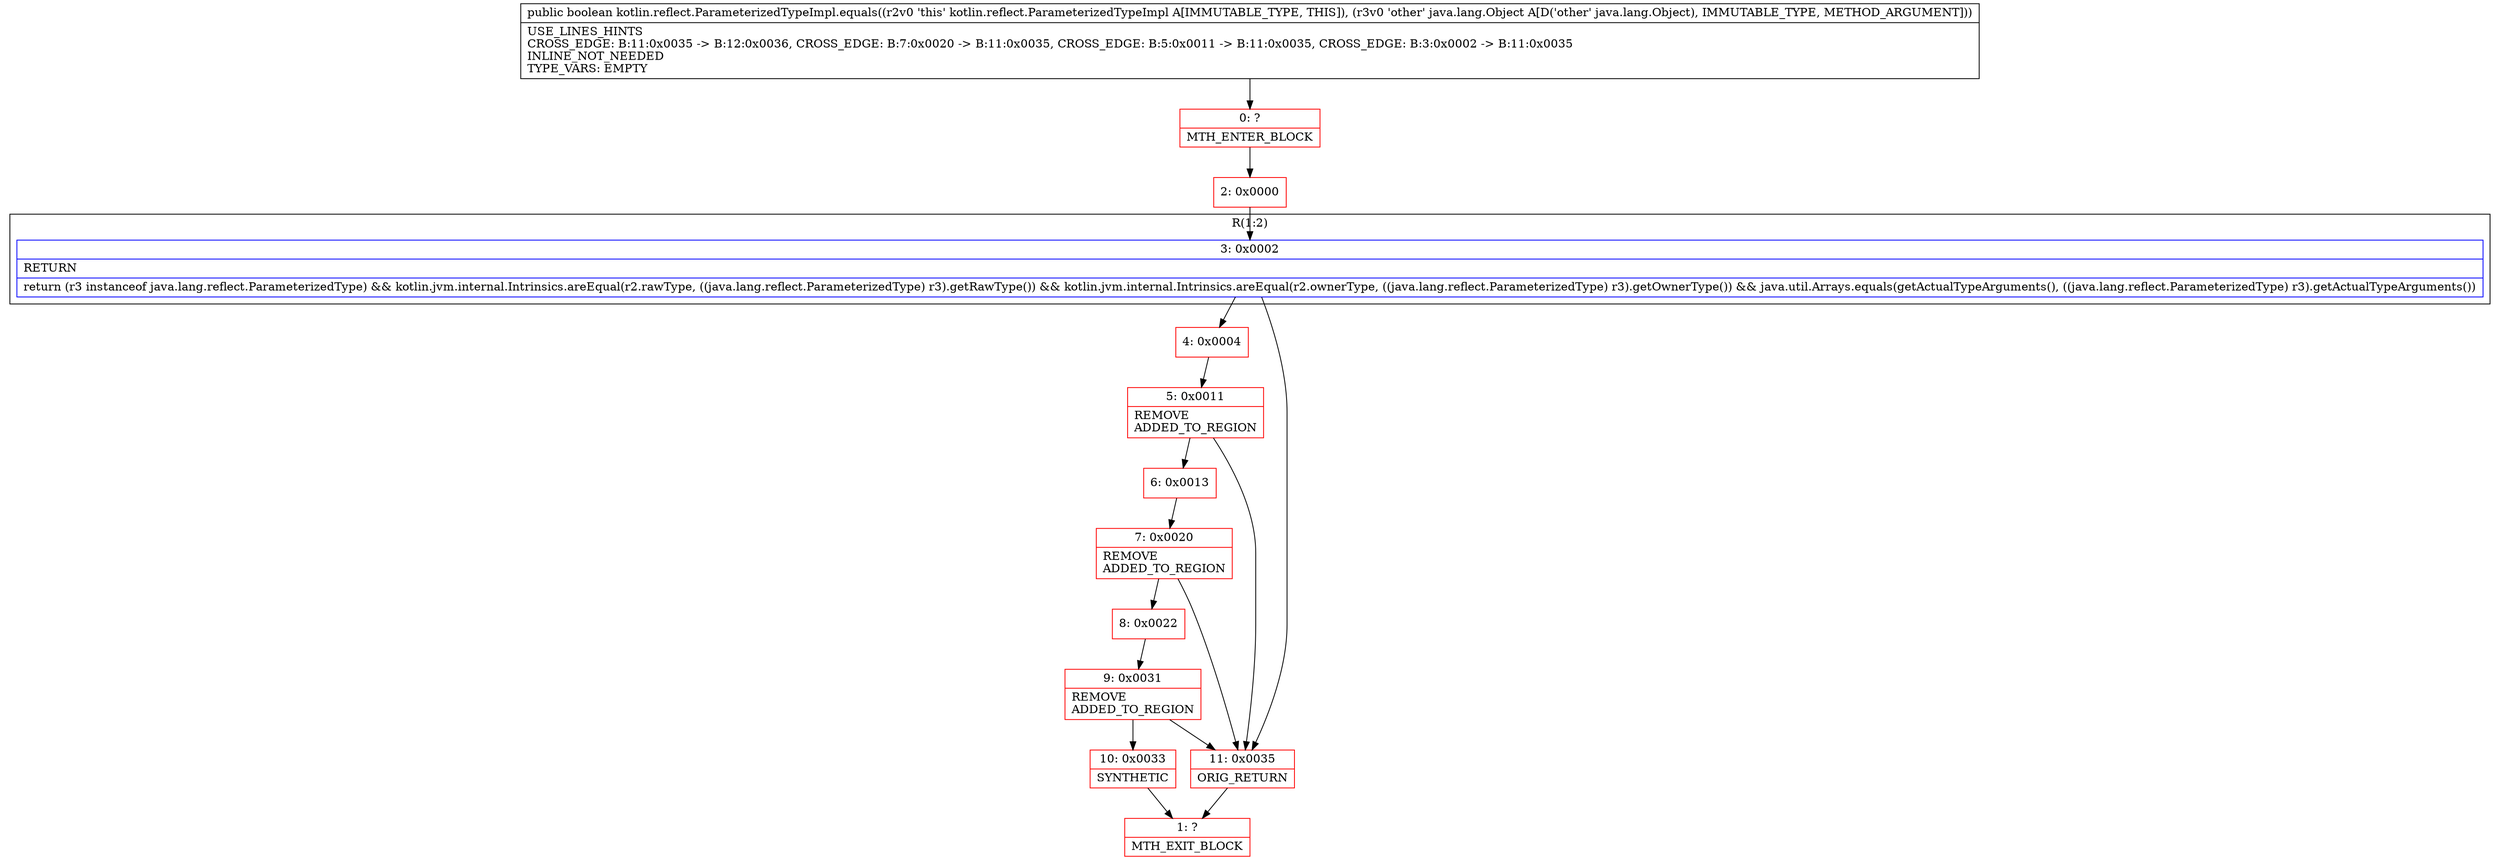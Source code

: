 digraph "CFG forkotlin.reflect.ParameterizedTypeImpl.equals(Ljava\/lang\/Object;)Z" {
subgraph cluster_Region_2136758854 {
label = "R(1:2)";
node [shape=record,color=blue];
Node_3 [shape=record,label="{3\:\ 0x0002|RETURN\l|return (r3 instanceof java.lang.reflect.ParameterizedType) && kotlin.jvm.internal.Intrinsics.areEqual(r2.rawType, ((java.lang.reflect.ParameterizedType) r3).getRawType()) && kotlin.jvm.internal.Intrinsics.areEqual(r2.ownerType, ((java.lang.reflect.ParameterizedType) r3).getOwnerType()) && java.util.Arrays.equals(getActualTypeArguments(), ((java.lang.reflect.ParameterizedType) r3).getActualTypeArguments())\l}"];
}
Node_0 [shape=record,color=red,label="{0\:\ ?|MTH_ENTER_BLOCK\l}"];
Node_2 [shape=record,color=red,label="{2\:\ 0x0000}"];
Node_4 [shape=record,color=red,label="{4\:\ 0x0004}"];
Node_5 [shape=record,color=red,label="{5\:\ 0x0011|REMOVE\lADDED_TO_REGION\l}"];
Node_6 [shape=record,color=red,label="{6\:\ 0x0013}"];
Node_7 [shape=record,color=red,label="{7\:\ 0x0020|REMOVE\lADDED_TO_REGION\l}"];
Node_8 [shape=record,color=red,label="{8\:\ 0x0022}"];
Node_9 [shape=record,color=red,label="{9\:\ 0x0031|REMOVE\lADDED_TO_REGION\l}"];
Node_10 [shape=record,color=red,label="{10\:\ 0x0033|SYNTHETIC\l}"];
Node_1 [shape=record,color=red,label="{1\:\ ?|MTH_EXIT_BLOCK\l}"];
Node_11 [shape=record,color=red,label="{11\:\ 0x0035|ORIG_RETURN\l}"];
MethodNode[shape=record,label="{public boolean kotlin.reflect.ParameterizedTypeImpl.equals((r2v0 'this' kotlin.reflect.ParameterizedTypeImpl A[IMMUTABLE_TYPE, THIS]), (r3v0 'other' java.lang.Object A[D('other' java.lang.Object), IMMUTABLE_TYPE, METHOD_ARGUMENT]))  | USE_LINES_HINTS\lCROSS_EDGE: B:11:0x0035 \-\> B:12:0x0036, CROSS_EDGE: B:7:0x0020 \-\> B:11:0x0035, CROSS_EDGE: B:5:0x0011 \-\> B:11:0x0035, CROSS_EDGE: B:3:0x0002 \-\> B:11:0x0035\lINLINE_NOT_NEEDED\lTYPE_VARS: EMPTY\l}"];
MethodNode -> Node_0;Node_3 -> Node_4;
Node_3 -> Node_11;
Node_0 -> Node_2;
Node_2 -> Node_3;
Node_4 -> Node_5;
Node_5 -> Node_6;
Node_5 -> Node_11;
Node_6 -> Node_7;
Node_7 -> Node_8;
Node_7 -> Node_11;
Node_8 -> Node_9;
Node_9 -> Node_10;
Node_9 -> Node_11;
Node_10 -> Node_1;
Node_11 -> Node_1;
}


